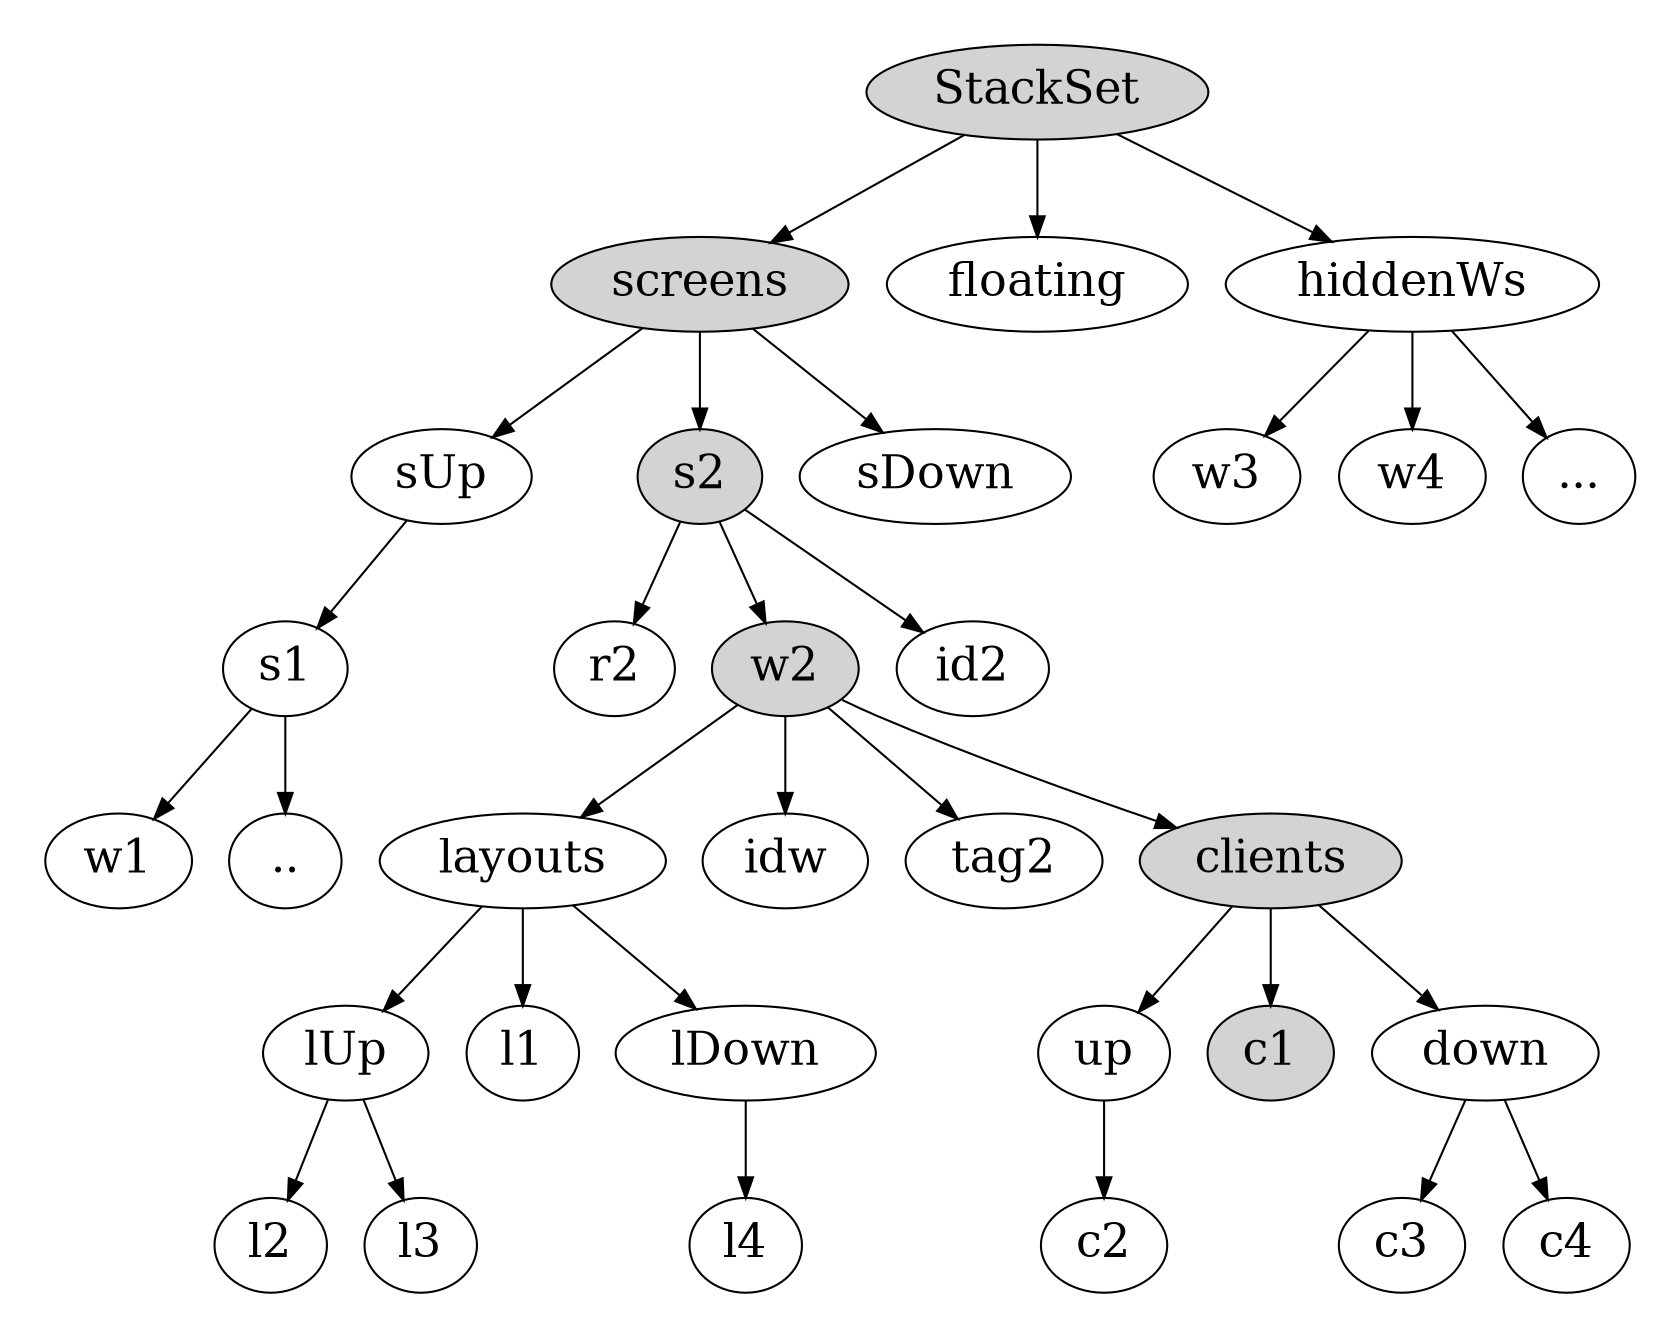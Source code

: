 digraph {
  pad="0.3"
  ranksep=0.65
  node [fontsize=22]

  StackSet -> { screens, floating, hiddenWs }
  screens -> { sUp, s2, sDown }
  sUp -> s1 -> { w1, ".." }
  s2 -> { r2, w2, id2 }
  w2 -> { layouts, idw, tag2, clients }
  layouts -> { lUp, l1, lDown }
  lUp -> { l2, l3 }
  lDown -> { l4 }
  clients -> { up, c1, down }
  up -> { c2 }
  down -> { c3, c4 }

  hiddenWs -> { w3, w4, "..." }

  StackSet, screens, s2, w2, clients, c1 [style=filled]
}
